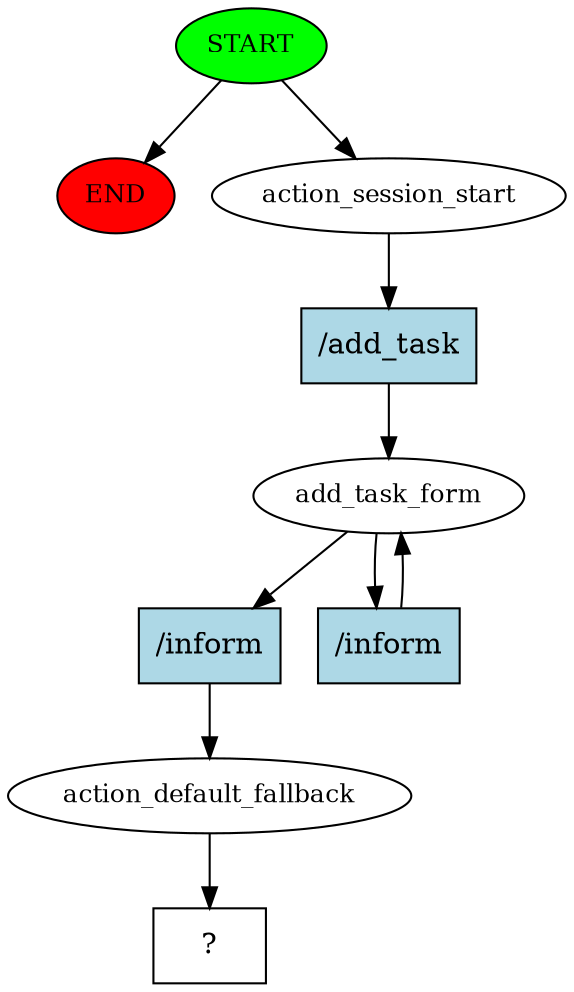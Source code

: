 digraph  {
0 [class="start active", fillcolor=green, fontsize=12, label=START, style=filled];
"-1" [class=end, fillcolor=red, fontsize=12, label=END, style=filled];
1 [class=active, fontsize=12, label=action_session_start];
2 [class=active, fontsize=12, label=add_task_form];
4 [class=active, fontsize=12, label=action_default_fallback];
5 [class="intent dashed active", label="  ?  ", shape=rect];
6 [class="intent active", fillcolor=lightblue, label="/add_task", shape=rect, style=filled];
7 [class="intent active", fillcolor=lightblue, label="/inform", shape=rect, style=filled];
8 [class="intent active", fillcolor=lightblue, label="/inform", shape=rect, style=filled];
0 -> "-1"  [class="", key=NONE, label=""];
0 -> 1  [class=active, key=NONE, label=""];
1 -> 6  [class=active, key=0];
2 -> 7  [class=active, key=0];
2 -> 8  [class=active, key=0];
4 -> 5  [class=active, key=NONE, label=""];
6 -> 2  [class=active, key=0];
7 -> 4  [class=active, key=0];
8 -> 2  [class=active, key=0];
}
